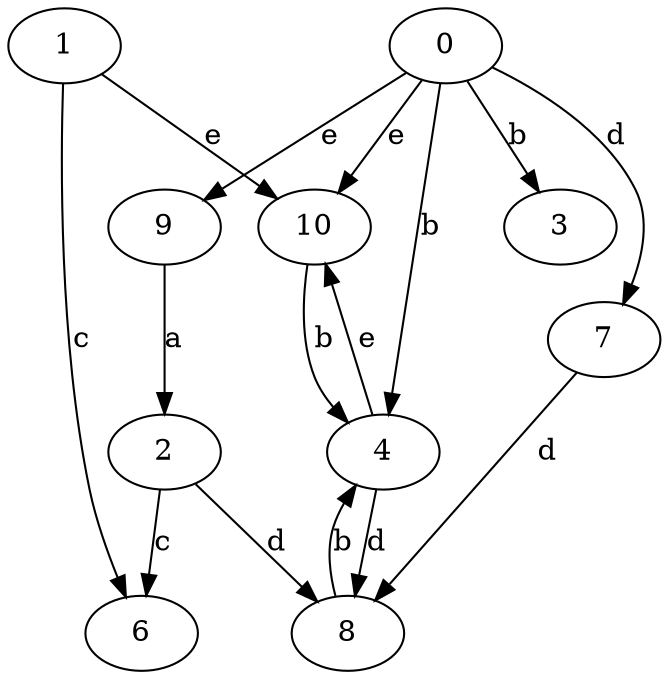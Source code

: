 strict digraph  {
1;
2;
3;
0;
4;
6;
7;
8;
9;
10;
1 -> 6  [label=c];
1 -> 10  [label=e];
2 -> 6  [label=c];
2 -> 8  [label=d];
0 -> 3  [label=b];
0 -> 4  [label=b];
0 -> 7  [label=d];
0 -> 9  [label=e];
0 -> 10  [label=e];
4 -> 8  [label=d];
4 -> 10  [label=e];
7 -> 8  [label=d];
8 -> 4  [label=b];
9 -> 2  [label=a];
10 -> 4  [label=b];
}
